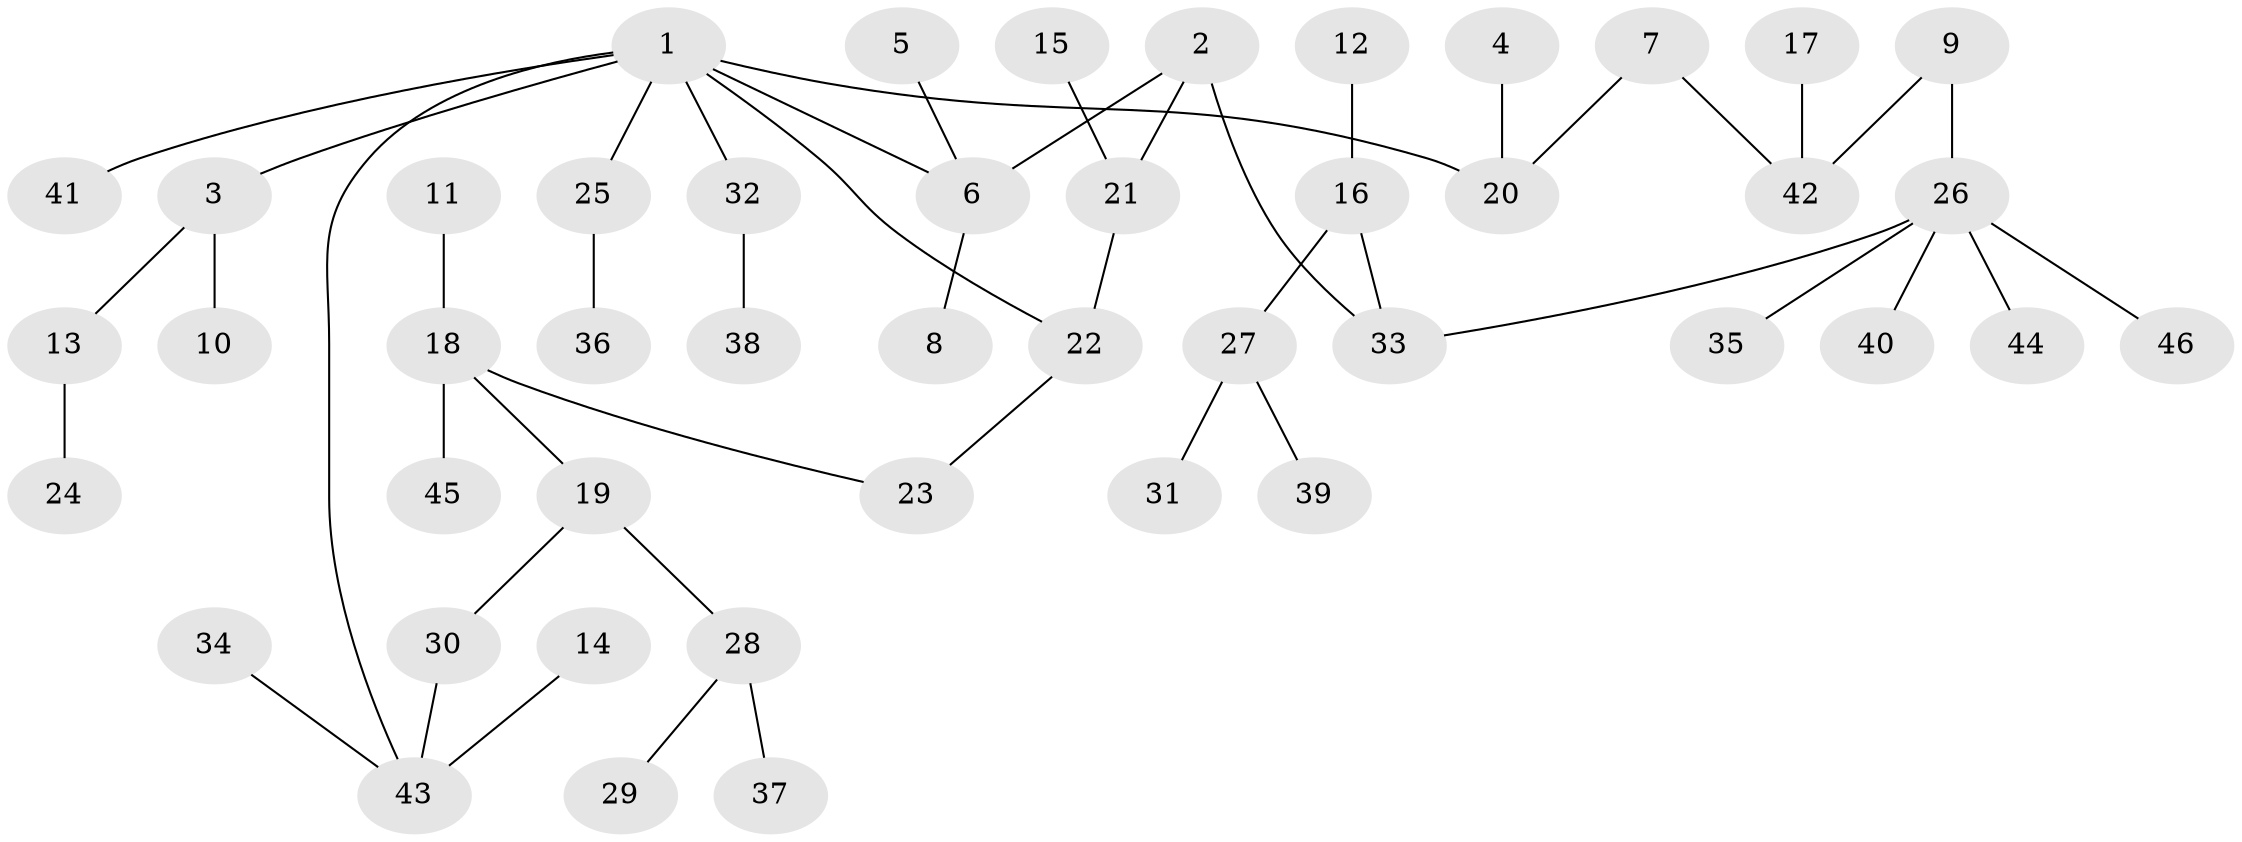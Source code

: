 // original degree distribution, {4: 0.12087912087912088, 2: 0.26373626373626374, 3: 0.13186813186813187, 5: 0.02197802197802198, 7: 0.01098901098901099, 1: 0.45054945054945056}
// Generated by graph-tools (version 1.1) at 2025/25/03/09/25 03:25:30]
// undirected, 46 vertices, 48 edges
graph export_dot {
graph [start="1"]
  node [color=gray90,style=filled];
  1;
  2;
  3;
  4;
  5;
  6;
  7;
  8;
  9;
  10;
  11;
  12;
  13;
  14;
  15;
  16;
  17;
  18;
  19;
  20;
  21;
  22;
  23;
  24;
  25;
  26;
  27;
  28;
  29;
  30;
  31;
  32;
  33;
  34;
  35;
  36;
  37;
  38;
  39;
  40;
  41;
  42;
  43;
  44;
  45;
  46;
  1 -- 3 [weight=1.0];
  1 -- 6 [weight=1.0];
  1 -- 20 [weight=1.0];
  1 -- 22 [weight=1.0];
  1 -- 25 [weight=1.0];
  1 -- 32 [weight=1.0];
  1 -- 41 [weight=1.0];
  1 -- 43 [weight=1.0];
  2 -- 6 [weight=1.0];
  2 -- 21 [weight=1.0];
  2 -- 33 [weight=1.0];
  3 -- 10 [weight=1.0];
  3 -- 13 [weight=1.0];
  4 -- 20 [weight=1.0];
  5 -- 6 [weight=1.0];
  6 -- 8 [weight=1.0];
  7 -- 20 [weight=1.0];
  7 -- 42 [weight=1.0];
  9 -- 26 [weight=1.0];
  9 -- 42 [weight=1.0];
  11 -- 18 [weight=1.0];
  12 -- 16 [weight=1.0];
  13 -- 24 [weight=1.0];
  14 -- 43 [weight=1.0];
  15 -- 21 [weight=1.0];
  16 -- 27 [weight=1.0];
  16 -- 33 [weight=1.0];
  17 -- 42 [weight=1.0];
  18 -- 19 [weight=1.0];
  18 -- 23 [weight=1.0];
  18 -- 45 [weight=1.0];
  19 -- 28 [weight=1.0];
  19 -- 30 [weight=1.0];
  21 -- 22 [weight=1.0];
  22 -- 23 [weight=1.0];
  25 -- 36 [weight=1.0];
  26 -- 33 [weight=1.0];
  26 -- 35 [weight=1.0];
  26 -- 40 [weight=1.0];
  26 -- 44 [weight=1.0];
  26 -- 46 [weight=1.0];
  27 -- 31 [weight=1.0];
  27 -- 39 [weight=1.0];
  28 -- 29 [weight=1.0];
  28 -- 37 [weight=1.0];
  30 -- 43 [weight=1.0];
  32 -- 38 [weight=1.0];
  34 -- 43 [weight=1.0];
}
